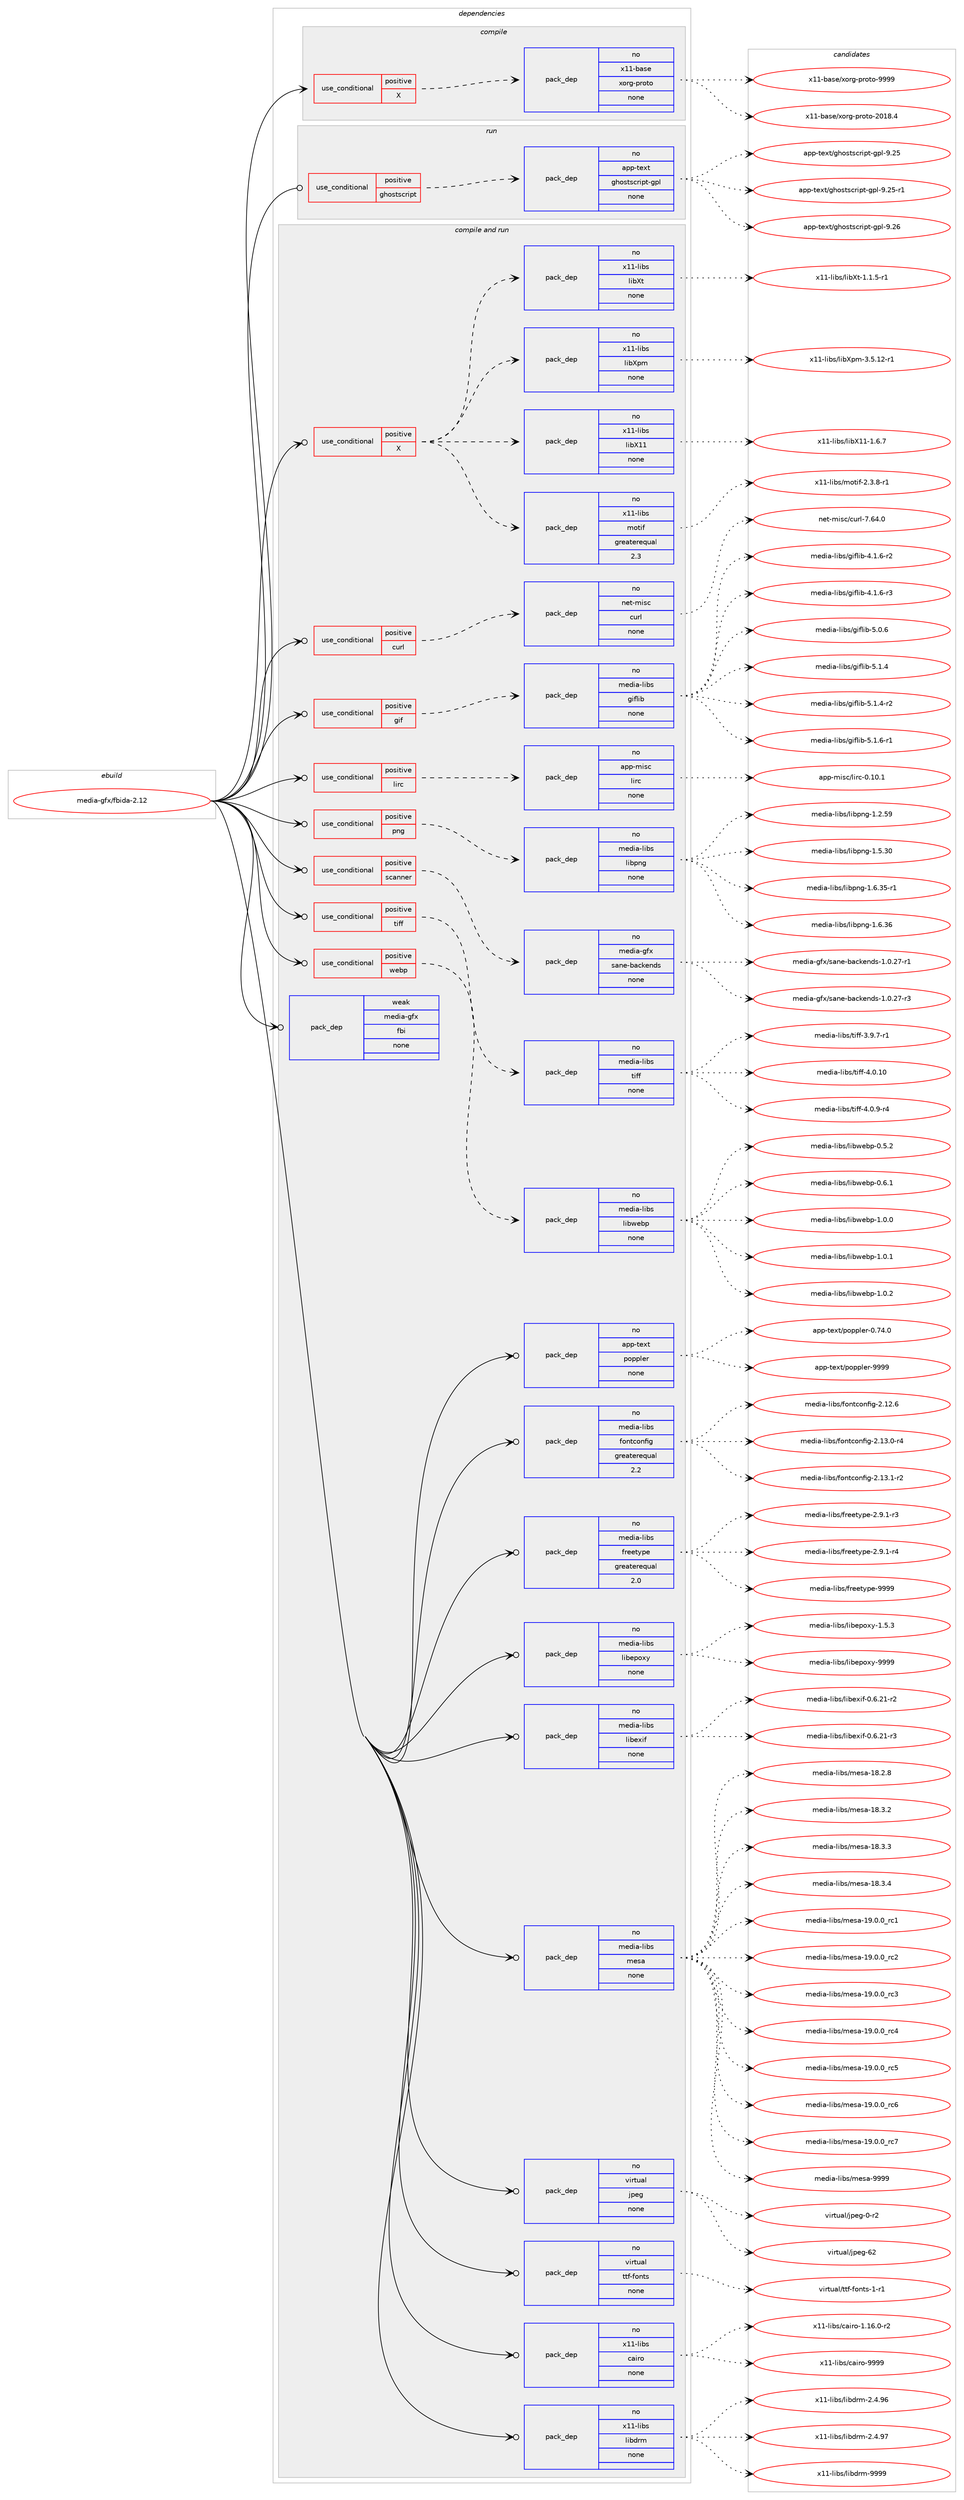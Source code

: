 digraph prolog {

# *************
# Graph options
# *************

newrank=true;
concentrate=true;
compound=true;
graph [rankdir=LR,fontname=Helvetica,fontsize=10,ranksep=1.5];#, ranksep=2.5, nodesep=0.2];
edge  [arrowhead=vee];
node  [fontname=Helvetica,fontsize=10];

# **********
# The ebuild
# **********

subgraph cluster_leftcol {
color=gray;
rank=same;
label=<<i>ebuild</i>>;
id [label="media-gfx/fbida-2.12", color=red, width=4, href="../media-gfx/fbida-2.12.svg"];
}

# ****************
# The dependencies
# ****************

subgraph cluster_midcol {
color=gray;
label=<<i>dependencies</i>>;
subgraph cluster_compile {
fillcolor="#eeeeee";
style=filled;
label=<<i>compile</i>>;
subgraph cond432301 {
dependency1602870 [label=<<TABLE BORDER="0" CELLBORDER="1" CELLSPACING="0" CELLPADDING="4"><TR><TD ROWSPAN="3" CELLPADDING="10">use_conditional</TD></TR><TR><TD>positive</TD></TR><TR><TD>X</TD></TR></TABLE>>, shape=none, color=red];
subgraph pack1145017 {
dependency1602871 [label=<<TABLE BORDER="0" CELLBORDER="1" CELLSPACING="0" CELLPADDING="4" WIDTH="220"><TR><TD ROWSPAN="6" CELLPADDING="30">pack_dep</TD></TR><TR><TD WIDTH="110">no</TD></TR><TR><TD>x11-base</TD></TR><TR><TD>xorg-proto</TD></TR><TR><TD>none</TD></TR><TR><TD></TD></TR></TABLE>>, shape=none, color=blue];
}
dependency1602870:e -> dependency1602871:w [weight=20,style="dashed",arrowhead="vee"];
}
id:e -> dependency1602870:w [weight=20,style="solid",arrowhead="vee"];
}
subgraph cluster_compileandrun {
fillcolor="#eeeeee";
style=filled;
label=<<i>compile and run</i>>;
subgraph cond432302 {
dependency1602872 [label=<<TABLE BORDER="0" CELLBORDER="1" CELLSPACING="0" CELLPADDING="4"><TR><TD ROWSPAN="3" CELLPADDING="10">use_conditional</TD></TR><TR><TD>positive</TD></TR><TR><TD>X</TD></TR></TABLE>>, shape=none, color=red];
subgraph pack1145018 {
dependency1602873 [label=<<TABLE BORDER="0" CELLBORDER="1" CELLSPACING="0" CELLPADDING="4" WIDTH="220"><TR><TD ROWSPAN="6" CELLPADDING="30">pack_dep</TD></TR><TR><TD WIDTH="110">no</TD></TR><TR><TD>x11-libs</TD></TR><TR><TD>motif</TD></TR><TR><TD>greaterequal</TD></TR><TR><TD>2.3</TD></TR></TABLE>>, shape=none, color=blue];
}
dependency1602872:e -> dependency1602873:w [weight=20,style="dashed",arrowhead="vee"];
subgraph pack1145019 {
dependency1602874 [label=<<TABLE BORDER="0" CELLBORDER="1" CELLSPACING="0" CELLPADDING="4" WIDTH="220"><TR><TD ROWSPAN="6" CELLPADDING="30">pack_dep</TD></TR><TR><TD WIDTH="110">no</TD></TR><TR><TD>x11-libs</TD></TR><TR><TD>libX11</TD></TR><TR><TD>none</TD></TR><TR><TD></TD></TR></TABLE>>, shape=none, color=blue];
}
dependency1602872:e -> dependency1602874:w [weight=20,style="dashed",arrowhead="vee"];
subgraph pack1145020 {
dependency1602875 [label=<<TABLE BORDER="0" CELLBORDER="1" CELLSPACING="0" CELLPADDING="4" WIDTH="220"><TR><TD ROWSPAN="6" CELLPADDING="30">pack_dep</TD></TR><TR><TD WIDTH="110">no</TD></TR><TR><TD>x11-libs</TD></TR><TR><TD>libXpm</TD></TR><TR><TD>none</TD></TR><TR><TD></TD></TR></TABLE>>, shape=none, color=blue];
}
dependency1602872:e -> dependency1602875:w [weight=20,style="dashed",arrowhead="vee"];
subgraph pack1145021 {
dependency1602876 [label=<<TABLE BORDER="0" CELLBORDER="1" CELLSPACING="0" CELLPADDING="4" WIDTH="220"><TR><TD ROWSPAN="6" CELLPADDING="30">pack_dep</TD></TR><TR><TD WIDTH="110">no</TD></TR><TR><TD>x11-libs</TD></TR><TR><TD>libXt</TD></TR><TR><TD>none</TD></TR><TR><TD></TD></TR></TABLE>>, shape=none, color=blue];
}
dependency1602872:e -> dependency1602876:w [weight=20,style="dashed",arrowhead="vee"];
}
id:e -> dependency1602872:w [weight=20,style="solid",arrowhead="odotvee"];
subgraph cond432303 {
dependency1602877 [label=<<TABLE BORDER="0" CELLBORDER="1" CELLSPACING="0" CELLPADDING="4"><TR><TD ROWSPAN="3" CELLPADDING="10">use_conditional</TD></TR><TR><TD>positive</TD></TR><TR><TD>curl</TD></TR></TABLE>>, shape=none, color=red];
subgraph pack1145022 {
dependency1602878 [label=<<TABLE BORDER="0" CELLBORDER="1" CELLSPACING="0" CELLPADDING="4" WIDTH="220"><TR><TD ROWSPAN="6" CELLPADDING="30">pack_dep</TD></TR><TR><TD WIDTH="110">no</TD></TR><TR><TD>net-misc</TD></TR><TR><TD>curl</TD></TR><TR><TD>none</TD></TR><TR><TD></TD></TR></TABLE>>, shape=none, color=blue];
}
dependency1602877:e -> dependency1602878:w [weight=20,style="dashed",arrowhead="vee"];
}
id:e -> dependency1602877:w [weight=20,style="solid",arrowhead="odotvee"];
subgraph cond432304 {
dependency1602879 [label=<<TABLE BORDER="0" CELLBORDER="1" CELLSPACING="0" CELLPADDING="4"><TR><TD ROWSPAN="3" CELLPADDING="10">use_conditional</TD></TR><TR><TD>positive</TD></TR><TR><TD>gif</TD></TR></TABLE>>, shape=none, color=red];
subgraph pack1145023 {
dependency1602880 [label=<<TABLE BORDER="0" CELLBORDER="1" CELLSPACING="0" CELLPADDING="4" WIDTH="220"><TR><TD ROWSPAN="6" CELLPADDING="30">pack_dep</TD></TR><TR><TD WIDTH="110">no</TD></TR><TR><TD>media-libs</TD></TR><TR><TD>giflib</TD></TR><TR><TD>none</TD></TR><TR><TD></TD></TR></TABLE>>, shape=none, color=blue];
}
dependency1602879:e -> dependency1602880:w [weight=20,style="dashed",arrowhead="vee"];
}
id:e -> dependency1602879:w [weight=20,style="solid",arrowhead="odotvee"];
subgraph cond432305 {
dependency1602881 [label=<<TABLE BORDER="0" CELLBORDER="1" CELLSPACING="0" CELLPADDING="4"><TR><TD ROWSPAN="3" CELLPADDING="10">use_conditional</TD></TR><TR><TD>positive</TD></TR><TR><TD>lirc</TD></TR></TABLE>>, shape=none, color=red];
subgraph pack1145024 {
dependency1602882 [label=<<TABLE BORDER="0" CELLBORDER="1" CELLSPACING="0" CELLPADDING="4" WIDTH="220"><TR><TD ROWSPAN="6" CELLPADDING="30">pack_dep</TD></TR><TR><TD WIDTH="110">no</TD></TR><TR><TD>app-misc</TD></TR><TR><TD>lirc</TD></TR><TR><TD>none</TD></TR><TR><TD></TD></TR></TABLE>>, shape=none, color=blue];
}
dependency1602881:e -> dependency1602882:w [weight=20,style="dashed",arrowhead="vee"];
}
id:e -> dependency1602881:w [weight=20,style="solid",arrowhead="odotvee"];
subgraph cond432306 {
dependency1602883 [label=<<TABLE BORDER="0" CELLBORDER="1" CELLSPACING="0" CELLPADDING="4"><TR><TD ROWSPAN="3" CELLPADDING="10">use_conditional</TD></TR><TR><TD>positive</TD></TR><TR><TD>png</TD></TR></TABLE>>, shape=none, color=red];
subgraph pack1145025 {
dependency1602884 [label=<<TABLE BORDER="0" CELLBORDER="1" CELLSPACING="0" CELLPADDING="4" WIDTH="220"><TR><TD ROWSPAN="6" CELLPADDING="30">pack_dep</TD></TR><TR><TD WIDTH="110">no</TD></TR><TR><TD>media-libs</TD></TR><TR><TD>libpng</TD></TR><TR><TD>none</TD></TR><TR><TD></TD></TR></TABLE>>, shape=none, color=blue];
}
dependency1602883:e -> dependency1602884:w [weight=20,style="dashed",arrowhead="vee"];
}
id:e -> dependency1602883:w [weight=20,style="solid",arrowhead="odotvee"];
subgraph cond432307 {
dependency1602885 [label=<<TABLE BORDER="0" CELLBORDER="1" CELLSPACING="0" CELLPADDING="4"><TR><TD ROWSPAN="3" CELLPADDING="10">use_conditional</TD></TR><TR><TD>positive</TD></TR><TR><TD>scanner</TD></TR></TABLE>>, shape=none, color=red];
subgraph pack1145026 {
dependency1602886 [label=<<TABLE BORDER="0" CELLBORDER="1" CELLSPACING="0" CELLPADDING="4" WIDTH="220"><TR><TD ROWSPAN="6" CELLPADDING="30">pack_dep</TD></TR><TR><TD WIDTH="110">no</TD></TR><TR><TD>media-gfx</TD></TR><TR><TD>sane-backends</TD></TR><TR><TD>none</TD></TR><TR><TD></TD></TR></TABLE>>, shape=none, color=blue];
}
dependency1602885:e -> dependency1602886:w [weight=20,style="dashed",arrowhead="vee"];
}
id:e -> dependency1602885:w [weight=20,style="solid",arrowhead="odotvee"];
subgraph cond432308 {
dependency1602887 [label=<<TABLE BORDER="0" CELLBORDER="1" CELLSPACING="0" CELLPADDING="4"><TR><TD ROWSPAN="3" CELLPADDING="10">use_conditional</TD></TR><TR><TD>positive</TD></TR><TR><TD>tiff</TD></TR></TABLE>>, shape=none, color=red];
subgraph pack1145027 {
dependency1602888 [label=<<TABLE BORDER="0" CELLBORDER="1" CELLSPACING="0" CELLPADDING="4" WIDTH="220"><TR><TD ROWSPAN="6" CELLPADDING="30">pack_dep</TD></TR><TR><TD WIDTH="110">no</TD></TR><TR><TD>media-libs</TD></TR><TR><TD>tiff</TD></TR><TR><TD>none</TD></TR><TR><TD></TD></TR></TABLE>>, shape=none, color=blue];
}
dependency1602887:e -> dependency1602888:w [weight=20,style="dashed",arrowhead="vee"];
}
id:e -> dependency1602887:w [weight=20,style="solid",arrowhead="odotvee"];
subgraph cond432309 {
dependency1602889 [label=<<TABLE BORDER="0" CELLBORDER="1" CELLSPACING="0" CELLPADDING="4"><TR><TD ROWSPAN="3" CELLPADDING="10">use_conditional</TD></TR><TR><TD>positive</TD></TR><TR><TD>webp</TD></TR></TABLE>>, shape=none, color=red];
subgraph pack1145028 {
dependency1602890 [label=<<TABLE BORDER="0" CELLBORDER="1" CELLSPACING="0" CELLPADDING="4" WIDTH="220"><TR><TD ROWSPAN="6" CELLPADDING="30">pack_dep</TD></TR><TR><TD WIDTH="110">no</TD></TR><TR><TD>media-libs</TD></TR><TR><TD>libwebp</TD></TR><TR><TD>none</TD></TR><TR><TD></TD></TR></TABLE>>, shape=none, color=blue];
}
dependency1602889:e -> dependency1602890:w [weight=20,style="dashed",arrowhead="vee"];
}
id:e -> dependency1602889:w [weight=20,style="solid",arrowhead="odotvee"];
subgraph pack1145029 {
dependency1602891 [label=<<TABLE BORDER="0" CELLBORDER="1" CELLSPACING="0" CELLPADDING="4" WIDTH="220"><TR><TD ROWSPAN="6" CELLPADDING="30">pack_dep</TD></TR><TR><TD WIDTH="110">no</TD></TR><TR><TD>app-text</TD></TR><TR><TD>poppler</TD></TR><TR><TD>none</TD></TR><TR><TD></TD></TR></TABLE>>, shape=none, color=blue];
}
id:e -> dependency1602891:w [weight=20,style="solid",arrowhead="odotvee"];
subgraph pack1145030 {
dependency1602892 [label=<<TABLE BORDER="0" CELLBORDER="1" CELLSPACING="0" CELLPADDING="4" WIDTH="220"><TR><TD ROWSPAN="6" CELLPADDING="30">pack_dep</TD></TR><TR><TD WIDTH="110">no</TD></TR><TR><TD>media-libs</TD></TR><TR><TD>fontconfig</TD></TR><TR><TD>greaterequal</TD></TR><TR><TD>2.2</TD></TR></TABLE>>, shape=none, color=blue];
}
id:e -> dependency1602892:w [weight=20,style="solid",arrowhead="odotvee"];
subgraph pack1145031 {
dependency1602893 [label=<<TABLE BORDER="0" CELLBORDER="1" CELLSPACING="0" CELLPADDING="4" WIDTH="220"><TR><TD ROWSPAN="6" CELLPADDING="30">pack_dep</TD></TR><TR><TD WIDTH="110">no</TD></TR><TR><TD>media-libs</TD></TR><TR><TD>freetype</TD></TR><TR><TD>greaterequal</TD></TR><TR><TD>2.0</TD></TR></TABLE>>, shape=none, color=blue];
}
id:e -> dependency1602893:w [weight=20,style="solid",arrowhead="odotvee"];
subgraph pack1145032 {
dependency1602894 [label=<<TABLE BORDER="0" CELLBORDER="1" CELLSPACING="0" CELLPADDING="4" WIDTH="220"><TR><TD ROWSPAN="6" CELLPADDING="30">pack_dep</TD></TR><TR><TD WIDTH="110">no</TD></TR><TR><TD>media-libs</TD></TR><TR><TD>libepoxy</TD></TR><TR><TD>none</TD></TR><TR><TD></TD></TR></TABLE>>, shape=none, color=blue];
}
id:e -> dependency1602894:w [weight=20,style="solid",arrowhead="odotvee"];
subgraph pack1145033 {
dependency1602895 [label=<<TABLE BORDER="0" CELLBORDER="1" CELLSPACING="0" CELLPADDING="4" WIDTH="220"><TR><TD ROWSPAN="6" CELLPADDING="30">pack_dep</TD></TR><TR><TD WIDTH="110">no</TD></TR><TR><TD>media-libs</TD></TR><TR><TD>libexif</TD></TR><TR><TD>none</TD></TR><TR><TD></TD></TR></TABLE>>, shape=none, color=blue];
}
id:e -> dependency1602895:w [weight=20,style="solid",arrowhead="odotvee"];
subgraph pack1145034 {
dependency1602896 [label=<<TABLE BORDER="0" CELLBORDER="1" CELLSPACING="0" CELLPADDING="4" WIDTH="220"><TR><TD ROWSPAN="6" CELLPADDING="30">pack_dep</TD></TR><TR><TD WIDTH="110">no</TD></TR><TR><TD>media-libs</TD></TR><TR><TD>mesa</TD></TR><TR><TD>none</TD></TR><TR><TD></TD></TR></TABLE>>, shape=none, color=blue];
}
id:e -> dependency1602896:w [weight=20,style="solid",arrowhead="odotvee"];
subgraph pack1145035 {
dependency1602897 [label=<<TABLE BORDER="0" CELLBORDER="1" CELLSPACING="0" CELLPADDING="4" WIDTH="220"><TR><TD ROWSPAN="6" CELLPADDING="30">pack_dep</TD></TR><TR><TD WIDTH="110">no</TD></TR><TR><TD>virtual</TD></TR><TR><TD>jpeg</TD></TR><TR><TD>none</TD></TR><TR><TD></TD></TR></TABLE>>, shape=none, color=blue];
}
id:e -> dependency1602897:w [weight=20,style="solid",arrowhead="odotvee"];
subgraph pack1145036 {
dependency1602898 [label=<<TABLE BORDER="0" CELLBORDER="1" CELLSPACING="0" CELLPADDING="4" WIDTH="220"><TR><TD ROWSPAN="6" CELLPADDING="30">pack_dep</TD></TR><TR><TD WIDTH="110">no</TD></TR><TR><TD>virtual</TD></TR><TR><TD>ttf-fonts</TD></TR><TR><TD>none</TD></TR><TR><TD></TD></TR></TABLE>>, shape=none, color=blue];
}
id:e -> dependency1602898:w [weight=20,style="solid",arrowhead="odotvee"];
subgraph pack1145037 {
dependency1602899 [label=<<TABLE BORDER="0" CELLBORDER="1" CELLSPACING="0" CELLPADDING="4" WIDTH="220"><TR><TD ROWSPAN="6" CELLPADDING="30">pack_dep</TD></TR><TR><TD WIDTH="110">no</TD></TR><TR><TD>x11-libs</TD></TR><TR><TD>cairo</TD></TR><TR><TD>none</TD></TR><TR><TD></TD></TR></TABLE>>, shape=none, color=blue];
}
id:e -> dependency1602899:w [weight=20,style="solid",arrowhead="odotvee"];
subgraph pack1145038 {
dependency1602900 [label=<<TABLE BORDER="0" CELLBORDER="1" CELLSPACING="0" CELLPADDING="4" WIDTH="220"><TR><TD ROWSPAN="6" CELLPADDING="30">pack_dep</TD></TR><TR><TD WIDTH="110">no</TD></TR><TR><TD>x11-libs</TD></TR><TR><TD>libdrm</TD></TR><TR><TD>none</TD></TR><TR><TD></TD></TR></TABLE>>, shape=none, color=blue];
}
id:e -> dependency1602900:w [weight=20,style="solid",arrowhead="odotvee"];
subgraph pack1145039 {
dependency1602901 [label=<<TABLE BORDER="0" CELLBORDER="1" CELLSPACING="0" CELLPADDING="4" WIDTH="220"><TR><TD ROWSPAN="6" CELLPADDING="30">pack_dep</TD></TR><TR><TD WIDTH="110">weak</TD></TR><TR><TD>media-gfx</TD></TR><TR><TD>fbi</TD></TR><TR><TD>none</TD></TR><TR><TD></TD></TR></TABLE>>, shape=none, color=blue];
}
id:e -> dependency1602901:w [weight=20,style="solid",arrowhead="odotvee"];
}
subgraph cluster_run {
fillcolor="#eeeeee";
style=filled;
label=<<i>run</i>>;
subgraph cond432310 {
dependency1602902 [label=<<TABLE BORDER="0" CELLBORDER="1" CELLSPACING="0" CELLPADDING="4"><TR><TD ROWSPAN="3" CELLPADDING="10">use_conditional</TD></TR><TR><TD>positive</TD></TR><TR><TD>ghostscript</TD></TR></TABLE>>, shape=none, color=red];
subgraph pack1145040 {
dependency1602903 [label=<<TABLE BORDER="0" CELLBORDER="1" CELLSPACING="0" CELLPADDING="4" WIDTH="220"><TR><TD ROWSPAN="6" CELLPADDING="30">pack_dep</TD></TR><TR><TD WIDTH="110">no</TD></TR><TR><TD>app-text</TD></TR><TR><TD>ghostscript-gpl</TD></TR><TR><TD>none</TD></TR><TR><TD></TD></TR></TABLE>>, shape=none, color=blue];
}
dependency1602902:e -> dependency1602903:w [weight=20,style="dashed",arrowhead="vee"];
}
id:e -> dependency1602902:w [weight=20,style="solid",arrowhead="odot"];
}
}

# **************
# The candidates
# **************

subgraph cluster_choices {
rank=same;
color=gray;
label=<<i>candidates</i>>;

subgraph choice1145017 {
color=black;
nodesep=1;
choice1204949459897115101471201111141034511211411111611145504849564652 [label="x11-base/xorg-proto-2018.4", color=red, width=4,href="../x11-base/xorg-proto-2018.4.svg"];
choice120494945989711510147120111114103451121141111161114557575757 [label="x11-base/xorg-proto-9999", color=red, width=4,href="../x11-base/xorg-proto-9999.svg"];
dependency1602871:e -> choice1204949459897115101471201111141034511211411111611145504849564652:w [style=dotted,weight="100"];
dependency1602871:e -> choice120494945989711510147120111114103451121141111161114557575757:w [style=dotted,weight="100"];
}
subgraph choice1145018 {
color=black;
nodesep=1;
choice12049494510810598115471091111161051024550465146564511449 [label="x11-libs/motif-2.3.8-r1", color=red, width=4,href="../x11-libs/motif-2.3.8-r1.svg"];
dependency1602873:e -> choice12049494510810598115471091111161051024550465146564511449:w [style=dotted,weight="100"];
}
subgraph choice1145019 {
color=black;
nodesep=1;
choice120494945108105981154710810598884949454946544655 [label="x11-libs/libX11-1.6.7", color=red, width=4,href="../x11-libs/libX11-1.6.7.svg"];
dependency1602874:e -> choice120494945108105981154710810598884949454946544655:w [style=dotted,weight="100"];
}
subgraph choice1145020 {
color=black;
nodesep=1;
choice12049494510810598115471081059888112109455146534649504511449 [label="x11-libs/libXpm-3.5.12-r1", color=red, width=4,href="../x11-libs/libXpm-3.5.12-r1.svg"];
dependency1602875:e -> choice12049494510810598115471081059888112109455146534649504511449:w [style=dotted,weight="100"];
}
subgraph choice1145021 {
color=black;
nodesep=1;
choice120494945108105981154710810598881164549464946534511449 [label="x11-libs/libXt-1.1.5-r1", color=red, width=4,href="../x11-libs/libXt-1.1.5-r1.svg"];
dependency1602876:e -> choice120494945108105981154710810598881164549464946534511449:w [style=dotted,weight="100"];
}
subgraph choice1145022 {
color=black;
nodesep=1;
choice1101011164510910511599479911711410845554654524648 [label="net-misc/curl-7.64.0", color=red, width=4,href="../net-misc/curl-7.64.0.svg"];
dependency1602878:e -> choice1101011164510910511599479911711410845554654524648:w [style=dotted,weight="100"];
}
subgraph choice1145023 {
color=black;
nodesep=1;
choice10910110010597451081059811547103105102108105984552464946544511450 [label="media-libs/giflib-4.1.6-r2", color=red, width=4,href="../media-libs/giflib-4.1.6-r2.svg"];
choice10910110010597451081059811547103105102108105984552464946544511451 [label="media-libs/giflib-4.1.6-r3", color=red, width=4,href="../media-libs/giflib-4.1.6-r3.svg"];
choice1091011001059745108105981154710310510210810598455346484654 [label="media-libs/giflib-5.0.6", color=red, width=4,href="../media-libs/giflib-5.0.6.svg"];
choice1091011001059745108105981154710310510210810598455346494652 [label="media-libs/giflib-5.1.4", color=red, width=4,href="../media-libs/giflib-5.1.4.svg"];
choice10910110010597451081059811547103105102108105984553464946524511450 [label="media-libs/giflib-5.1.4-r2", color=red, width=4,href="../media-libs/giflib-5.1.4-r2.svg"];
choice10910110010597451081059811547103105102108105984553464946544511449 [label="media-libs/giflib-5.1.6-r1", color=red, width=4,href="../media-libs/giflib-5.1.6-r1.svg"];
dependency1602880:e -> choice10910110010597451081059811547103105102108105984552464946544511450:w [style=dotted,weight="100"];
dependency1602880:e -> choice10910110010597451081059811547103105102108105984552464946544511451:w [style=dotted,weight="100"];
dependency1602880:e -> choice1091011001059745108105981154710310510210810598455346484654:w [style=dotted,weight="100"];
dependency1602880:e -> choice1091011001059745108105981154710310510210810598455346494652:w [style=dotted,weight="100"];
dependency1602880:e -> choice10910110010597451081059811547103105102108105984553464946524511450:w [style=dotted,weight="100"];
dependency1602880:e -> choice10910110010597451081059811547103105102108105984553464946544511449:w [style=dotted,weight="100"];
}
subgraph choice1145024 {
color=black;
nodesep=1;
choice971121124510910511599471081051149945484649484649 [label="app-misc/lirc-0.10.1", color=red, width=4,href="../app-misc/lirc-0.10.1.svg"];
dependency1602882:e -> choice971121124510910511599471081051149945484649484649:w [style=dotted,weight="100"];
}
subgraph choice1145025 {
color=black;
nodesep=1;
choice109101100105974510810598115471081059811211010345494650465357 [label="media-libs/libpng-1.2.59", color=red, width=4,href="../media-libs/libpng-1.2.59.svg"];
choice109101100105974510810598115471081059811211010345494653465148 [label="media-libs/libpng-1.5.30", color=red, width=4,href="../media-libs/libpng-1.5.30.svg"];
choice1091011001059745108105981154710810598112110103454946544651534511449 [label="media-libs/libpng-1.6.35-r1", color=red, width=4,href="../media-libs/libpng-1.6.35-r1.svg"];
choice109101100105974510810598115471081059811211010345494654465154 [label="media-libs/libpng-1.6.36", color=red, width=4,href="../media-libs/libpng-1.6.36.svg"];
dependency1602884:e -> choice109101100105974510810598115471081059811211010345494650465357:w [style=dotted,weight="100"];
dependency1602884:e -> choice109101100105974510810598115471081059811211010345494653465148:w [style=dotted,weight="100"];
dependency1602884:e -> choice1091011001059745108105981154710810598112110103454946544651534511449:w [style=dotted,weight="100"];
dependency1602884:e -> choice109101100105974510810598115471081059811211010345494654465154:w [style=dotted,weight="100"];
}
subgraph choice1145026 {
color=black;
nodesep=1;
choice1091011001059745103102120471159711010145989799107101110100115454946484650554511449 [label="media-gfx/sane-backends-1.0.27-r1", color=red, width=4,href="../media-gfx/sane-backends-1.0.27-r1.svg"];
choice1091011001059745103102120471159711010145989799107101110100115454946484650554511451 [label="media-gfx/sane-backends-1.0.27-r3", color=red, width=4,href="../media-gfx/sane-backends-1.0.27-r3.svg"];
dependency1602886:e -> choice1091011001059745103102120471159711010145989799107101110100115454946484650554511449:w [style=dotted,weight="100"];
dependency1602886:e -> choice1091011001059745103102120471159711010145989799107101110100115454946484650554511451:w [style=dotted,weight="100"];
}
subgraph choice1145027 {
color=black;
nodesep=1;
choice109101100105974510810598115471161051021024551465746554511449 [label="media-libs/tiff-3.9.7-r1", color=red, width=4,href="../media-libs/tiff-3.9.7-r1.svg"];
choice1091011001059745108105981154711610510210245524648464948 [label="media-libs/tiff-4.0.10", color=red, width=4,href="../media-libs/tiff-4.0.10.svg"];
choice109101100105974510810598115471161051021024552464846574511452 [label="media-libs/tiff-4.0.9-r4", color=red, width=4,href="../media-libs/tiff-4.0.9-r4.svg"];
dependency1602888:e -> choice109101100105974510810598115471161051021024551465746554511449:w [style=dotted,weight="100"];
dependency1602888:e -> choice1091011001059745108105981154711610510210245524648464948:w [style=dotted,weight="100"];
dependency1602888:e -> choice109101100105974510810598115471161051021024552464846574511452:w [style=dotted,weight="100"];
}
subgraph choice1145028 {
color=black;
nodesep=1;
choice109101100105974510810598115471081059811910198112454846534650 [label="media-libs/libwebp-0.5.2", color=red, width=4,href="../media-libs/libwebp-0.5.2.svg"];
choice109101100105974510810598115471081059811910198112454846544649 [label="media-libs/libwebp-0.6.1", color=red, width=4,href="../media-libs/libwebp-0.6.1.svg"];
choice109101100105974510810598115471081059811910198112454946484648 [label="media-libs/libwebp-1.0.0", color=red, width=4,href="../media-libs/libwebp-1.0.0.svg"];
choice109101100105974510810598115471081059811910198112454946484649 [label="media-libs/libwebp-1.0.1", color=red, width=4,href="../media-libs/libwebp-1.0.1.svg"];
choice109101100105974510810598115471081059811910198112454946484650 [label="media-libs/libwebp-1.0.2", color=red, width=4,href="../media-libs/libwebp-1.0.2.svg"];
dependency1602890:e -> choice109101100105974510810598115471081059811910198112454846534650:w [style=dotted,weight="100"];
dependency1602890:e -> choice109101100105974510810598115471081059811910198112454846544649:w [style=dotted,weight="100"];
dependency1602890:e -> choice109101100105974510810598115471081059811910198112454946484648:w [style=dotted,weight="100"];
dependency1602890:e -> choice109101100105974510810598115471081059811910198112454946484649:w [style=dotted,weight="100"];
dependency1602890:e -> choice109101100105974510810598115471081059811910198112454946484650:w [style=dotted,weight="100"];
}
subgraph choice1145029 {
color=black;
nodesep=1;
choice97112112451161011201164711211111211210810111445484655524648 [label="app-text/poppler-0.74.0", color=red, width=4,href="../app-text/poppler-0.74.0.svg"];
choice9711211245116101120116471121111121121081011144557575757 [label="app-text/poppler-9999", color=red, width=4,href="../app-text/poppler-9999.svg"];
dependency1602891:e -> choice97112112451161011201164711211111211210810111445484655524648:w [style=dotted,weight="100"];
dependency1602891:e -> choice9711211245116101120116471121111121121081011144557575757:w [style=dotted,weight="100"];
}
subgraph choice1145030 {
color=black;
nodesep=1;
choice109101100105974510810598115471021111101169911111010210510345504649504654 [label="media-libs/fontconfig-2.12.6", color=red, width=4,href="../media-libs/fontconfig-2.12.6.svg"];
choice1091011001059745108105981154710211111011699111110102105103455046495146484511452 [label="media-libs/fontconfig-2.13.0-r4", color=red, width=4,href="../media-libs/fontconfig-2.13.0-r4.svg"];
choice1091011001059745108105981154710211111011699111110102105103455046495146494511450 [label="media-libs/fontconfig-2.13.1-r2", color=red, width=4,href="../media-libs/fontconfig-2.13.1-r2.svg"];
dependency1602892:e -> choice109101100105974510810598115471021111101169911111010210510345504649504654:w [style=dotted,weight="100"];
dependency1602892:e -> choice1091011001059745108105981154710211111011699111110102105103455046495146484511452:w [style=dotted,weight="100"];
dependency1602892:e -> choice1091011001059745108105981154710211111011699111110102105103455046495146494511450:w [style=dotted,weight="100"];
}
subgraph choice1145031 {
color=black;
nodesep=1;
choice109101100105974510810598115471021141011011161211121014550465746494511451 [label="media-libs/freetype-2.9.1-r3", color=red, width=4,href="../media-libs/freetype-2.9.1-r3.svg"];
choice109101100105974510810598115471021141011011161211121014550465746494511452 [label="media-libs/freetype-2.9.1-r4", color=red, width=4,href="../media-libs/freetype-2.9.1-r4.svg"];
choice109101100105974510810598115471021141011011161211121014557575757 [label="media-libs/freetype-9999", color=red, width=4,href="../media-libs/freetype-9999.svg"];
dependency1602893:e -> choice109101100105974510810598115471021141011011161211121014550465746494511451:w [style=dotted,weight="100"];
dependency1602893:e -> choice109101100105974510810598115471021141011011161211121014550465746494511452:w [style=dotted,weight="100"];
dependency1602893:e -> choice109101100105974510810598115471021141011011161211121014557575757:w [style=dotted,weight="100"];
}
subgraph choice1145032 {
color=black;
nodesep=1;
choice1091011001059745108105981154710810598101112111120121454946534651 [label="media-libs/libepoxy-1.5.3", color=red, width=4,href="../media-libs/libepoxy-1.5.3.svg"];
choice10910110010597451081059811547108105981011121111201214557575757 [label="media-libs/libepoxy-9999", color=red, width=4,href="../media-libs/libepoxy-9999.svg"];
dependency1602894:e -> choice1091011001059745108105981154710810598101112111120121454946534651:w [style=dotted,weight="100"];
dependency1602894:e -> choice10910110010597451081059811547108105981011121111201214557575757:w [style=dotted,weight="100"];
}
subgraph choice1145033 {
color=black;
nodesep=1;
choice1091011001059745108105981154710810598101120105102454846544650494511450 [label="media-libs/libexif-0.6.21-r2", color=red, width=4,href="../media-libs/libexif-0.6.21-r2.svg"];
choice1091011001059745108105981154710810598101120105102454846544650494511451 [label="media-libs/libexif-0.6.21-r3", color=red, width=4,href="../media-libs/libexif-0.6.21-r3.svg"];
dependency1602895:e -> choice1091011001059745108105981154710810598101120105102454846544650494511450:w [style=dotted,weight="100"];
dependency1602895:e -> choice1091011001059745108105981154710810598101120105102454846544650494511451:w [style=dotted,weight="100"];
}
subgraph choice1145034 {
color=black;
nodesep=1;
choice109101100105974510810598115471091011159745495646504656 [label="media-libs/mesa-18.2.8", color=red, width=4,href="../media-libs/mesa-18.2.8.svg"];
choice109101100105974510810598115471091011159745495646514650 [label="media-libs/mesa-18.3.2", color=red, width=4,href="../media-libs/mesa-18.3.2.svg"];
choice109101100105974510810598115471091011159745495646514651 [label="media-libs/mesa-18.3.3", color=red, width=4,href="../media-libs/mesa-18.3.3.svg"];
choice109101100105974510810598115471091011159745495646514652 [label="media-libs/mesa-18.3.4", color=red, width=4,href="../media-libs/mesa-18.3.4.svg"];
choice109101100105974510810598115471091011159745495746484648951149949 [label="media-libs/mesa-19.0.0_rc1", color=red, width=4,href="../media-libs/mesa-19.0.0_rc1.svg"];
choice109101100105974510810598115471091011159745495746484648951149950 [label="media-libs/mesa-19.0.0_rc2", color=red, width=4,href="../media-libs/mesa-19.0.0_rc2.svg"];
choice109101100105974510810598115471091011159745495746484648951149951 [label="media-libs/mesa-19.0.0_rc3", color=red, width=4,href="../media-libs/mesa-19.0.0_rc3.svg"];
choice109101100105974510810598115471091011159745495746484648951149952 [label="media-libs/mesa-19.0.0_rc4", color=red, width=4,href="../media-libs/mesa-19.0.0_rc4.svg"];
choice109101100105974510810598115471091011159745495746484648951149953 [label="media-libs/mesa-19.0.0_rc5", color=red, width=4,href="../media-libs/mesa-19.0.0_rc5.svg"];
choice109101100105974510810598115471091011159745495746484648951149954 [label="media-libs/mesa-19.0.0_rc6", color=red, width=4,href="../media-libs/mesa-19.0.0_rc6.svg"];
choice109101100105974510810598115471091011159745495746484648951149955 [label="media-libs/mesa-19.0.0_rc7", color=red, width=4,href="../media-libs/mesa-19.0.0_rc7.svg"];
choice10910110010597451081059811547109101115974557575757 [label="media-libs/mesa-9999", color=red, width=4,href="../media-libs/mesa-9999.svg"];
dependency1602896:e -> choice109101100105974510810598115471091011159745495646504656:w [style=dotted,weight="100"];
dependency1602896:e -> choice109101100105974510810598115471091011159745495646514650:w [style=dotted,weight="100"];
dependency1602896:e -> choice109101100105974510810598115471091011159745495646514651:w [style=dotted,weight="100"];
dependency1602896:e -> choice109101100105974510810598115471091011159745495646514652:w [style=dotted,weight="100"];
dependency1602896:e -> choice109101100105974510810598115471091011159745495746484648951149949:w [style=dotted,weight="100"];
dependency1602896:e -> choice109101100105974510810598115471091011159745495746484648951149950:w [style=dotted,weight="100"];
dependency1602896:e -> choice109101100105974510810598115471091011159745495746484648951149951:w [style=dotted,weight="100"];
dependency1602896:e -> choice109101100105974510810598115471091011159745495746484648951149952:w [style=dotted,weight="100"];
dependency1602896:e -> choice109101100105974510810598115471091011159745495746484648951149953:w [style=dotted,weight="100"];
dependency1602896:e -> choice109101100105974510810598115471091011159745495746484648951149954:w [style=dotted,weight="100"];
dependency1602896:e -> choice109101100105974510810598115471091011159745495746484648951149955:w [style=dotted,weight="100"];
dependency1602896:e -> choice10910110010597451081059811547109101115974557575757:w [style=dotted,weight="100"];
}
subgraph choice1145035 {
color=black;
nodesep=1;
choice118105114116117971084710611210110345484511450 [label="virtual/jpeg-0-r2", color=red, width=4,href="../virtual/jpeg-0-r2.svg"];
choice1181051141161179710847106112101103455450 [label="virtual/jpeg-62", color=red, width=4,href="../virtual/jpeg-62.svg"];
dependency1602897:e -> choice118105114116117971084710611210110345484511450:w [style=dotted,weight="100"];
dependency1602897:e -> choice1181051141161179710847106112101103455450:w [style=dotted,weight="100"];
}
subgraph choice1145036 {
color=black;
nodesep=1;
choice11810511411611797108471161161024510211111011611545494511449 [label="virtual/ttf-fonts-1-r1", color=red, width=4,href="../virtual/ttf-fonts-1-r1.svg"];
dependency1602898:e -> choice11810511411611797108471161161024510211111011611545494511449:w [style=dotted,weight="100"];
}
subgraph choice1145037 {
color=black;
nodesep=1;
choice12049494510810598115479997105114111454946495446484511450 [label="x11-libs/cairo-1.16.0-r2", color=red, width=4,href="../x11-libs/cairo-1.16.0-r2.svg"];
choice120494945108105981154799971051141114557575757 [label="x11-libs/cairo-9999", color=red, width=4,href="../x11-libs/cairo-9999.svg"];
dependency1602899:e -> choice12049494510810598115479997105114111454946495446484511450:w [style=dotted,weight="100"];
dependency1602899:e -> choice120494945108105981154799971051141114557575757:w [style=dotted,weight="100"];
}
subgraph choice1145038 {
color=black;
nodesep=1;
choice12049494510810598115471081059810011410945504652465754 [label="x11-libs/libdrm-2.4.96", color=red, width=4,href="../x11-libs/libdrm-2.4.96.svg"];
choice12049494510810598115471081059810011410945504652465755 [label="x11-libs/libdrm-2.4.97", color=red, width=4,href="../x11-libs/libdrm-2.4.97.svg"];
choice1204949451081059811547108105981001141094557575757 [label="x11-libs/libdrm-9999", color=red, width=4,href="../x11-libs/libdrm-9999.svg"];
dependency1602900:e -> choice12049494510810598115471081059810011410945504652465754:w [style=dotted,weight="100"];
dependency1602900:e -> choice12049494510810598115471081059810011410945504652465755:w [style=dotted,weight="100"];
dependency1602900:e -> choice1204949451081059811547108105981001141094557575757:w [style=dotted,weight="100"];
}
subgraph choice1145039 {
color=black;
nodesep=1;
}
subgraph choice1145040 {
color=black;
nodesep=1;
choice97112112451161011201164710310411111511611599114105112116451031121084557465053 [label="app-text/ghostscript-gpl-9.25", color=red, width=4,href="../app-text/ghostscript-gpl-9.25.svg"];
choice971121124511610112011647103104111115116115991141051121164510311210845574650534511449 [label="app-text/ghostscript-gpl-9.25-r1", color=red, width=4,href="../app-text/ghostscript-gpl-9.25-r1.svg"];
choice97112112451161011201164710310411111511611599114105112116451031121084557465054 [label="app-text/ghostscript-gpl-9.26", color=red, width=4,href="../app-text/ghostscript-gpl-9.26.svg"];
dependency1602903:e -> choice97112112451161011201164710310411111511611599114105112116451031121084557465053:w [style=dotted,weight="100"];
dependency1602903:e -> choice971121124511610112011647103104111115116115991141051121164510311210845574650534511449:w [style=dotted,weight="100"];
dependency1602903:e -> choice97112112451161011201164710310411111511611599114105112116451031121084557465054:w [style=dotted,weight="100"];
}
}

}
